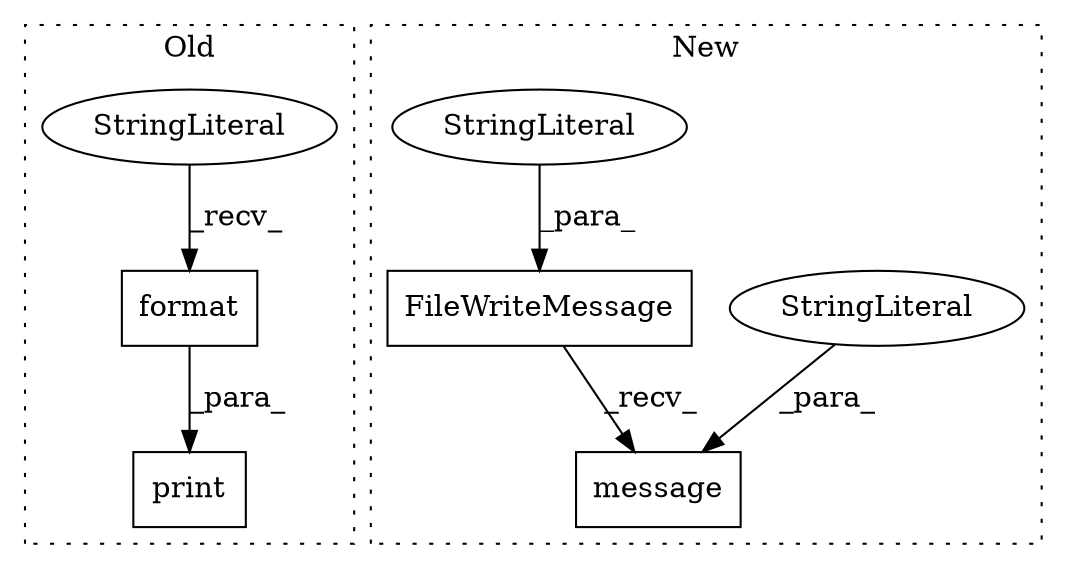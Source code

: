 digraph G {
subgraph cluster0 {
1 [label="format" a="32" s="1413,1428" l="7,1" shape="box"];
3 [label="print" a="32" s="1360,1429" l="6,1" shape="box"];
7 [label="StringLiteral" a="45" s="1366" l="46" shape="ellipse"];
label = "Old";
style="dotted";
}
subgraph cluster1 {
2 [label="FileWriteMessage" a="32" s="1400,1432" l="17,1" shape="box"];
4 [label="message" a="32" s="1434,1451" l="8,1" shape="box"];
5 [label="StringLiteral" a="45" s="1442" l="9" shape="ellipse"];
6 [label="StringLiteral" a="45" s="1426" l="6" shape="ellipse"];
label = "New";
style="dotted";
}
1 -> 3 [label="_para_"];
2 -> 4 [label="_recv_"];
5 -> 4 [label="_para_"];
6 -> 2 [label="_para_"];
7 -> 1 [label="_recv_"];
}